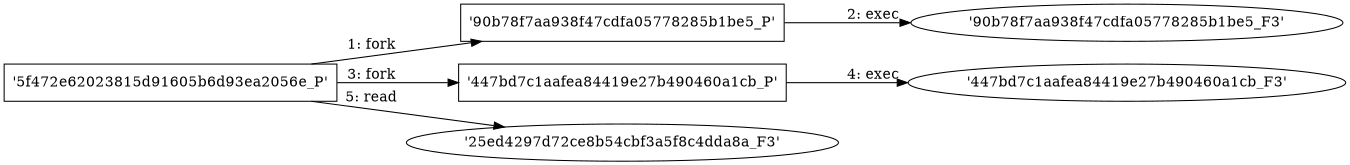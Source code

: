 digraph "D:\Learning\Paper\apt\基于CTI的攻击预警\Dataset\攻击图\ASGfromALLCTI\Winamp MAKI Parsing Vulnerability Details.dot" {
rankdir="LR"
size="9"
fixedsize="false"
splines="true"
nodesep=0.3
ranksep=0
fontsize=10
overlap="scalexy"
engine= "neato"
	"'5f472e62023815d91605b6d93ea2056e_P'" [node_type=Process shape=box]
	"'90b78f7aa938f47cdfa05778285b1be5_P'" [node_type=Process shape=box]
	"'5f472e62023815d91605b6d93ea2056e_P'" -> "'90b78f7aa938f47cdfa05778285b1be5_P'" [label="1: fork"]
	"'90b78f7aa938f47cdfa05778285b1be5_P'" [node_type=Process shape=box]
	"'90b78f7aa938f47cdfa05778285b1be5_F3'" [node_type=File shape=ellipse]
	"'90b78f7aa938f47cdfa05778285b1be5_P'" -> "'90b78f7aa938f47cdfa05778285b1be5_F3'" [label="2: exec"]
	"'5f472e62023815d91605b6d93ea2056e_P'" [node_type=Process shape=box]
	"'447bd7c1aafea84419e27b490460a1cb_P'" [node_type=Process shape=box]
	"'5f472e62023815d91605b6d93ea2056e_P'" -> "'447bd7c1aafea84419e27b490460a1cb_P'" [label="3: fork"]
	"'447bd7c1aafea84419e27b490460a1cb_P'" [node_type=Process shape=box]
	"'447bd7c1aafea84419e27b490460a1cb_F3'" [node_type=File shape=ellipse]
	"'447bd7c1aafea84419e27b490460a1cb_P'" -> "'447bd7c1aafea84419e27b490460a1cb_F3'" [label="4: exec"]
	"'25ed4297d72ce8b54cbf3a5f8c4dda8a_F3'" [node_type=file shape=ellipse]
	"'5f472e62023815d91605b6d93ea2056e_P'" [node_type=Process shape=box]
	"'5f472e62023815d91605b6d93ea2056e_P'" -> "'25ed4297d72ce8b54cbf3a5f8c4dda8a_F3'" [label="5: read"]
}

